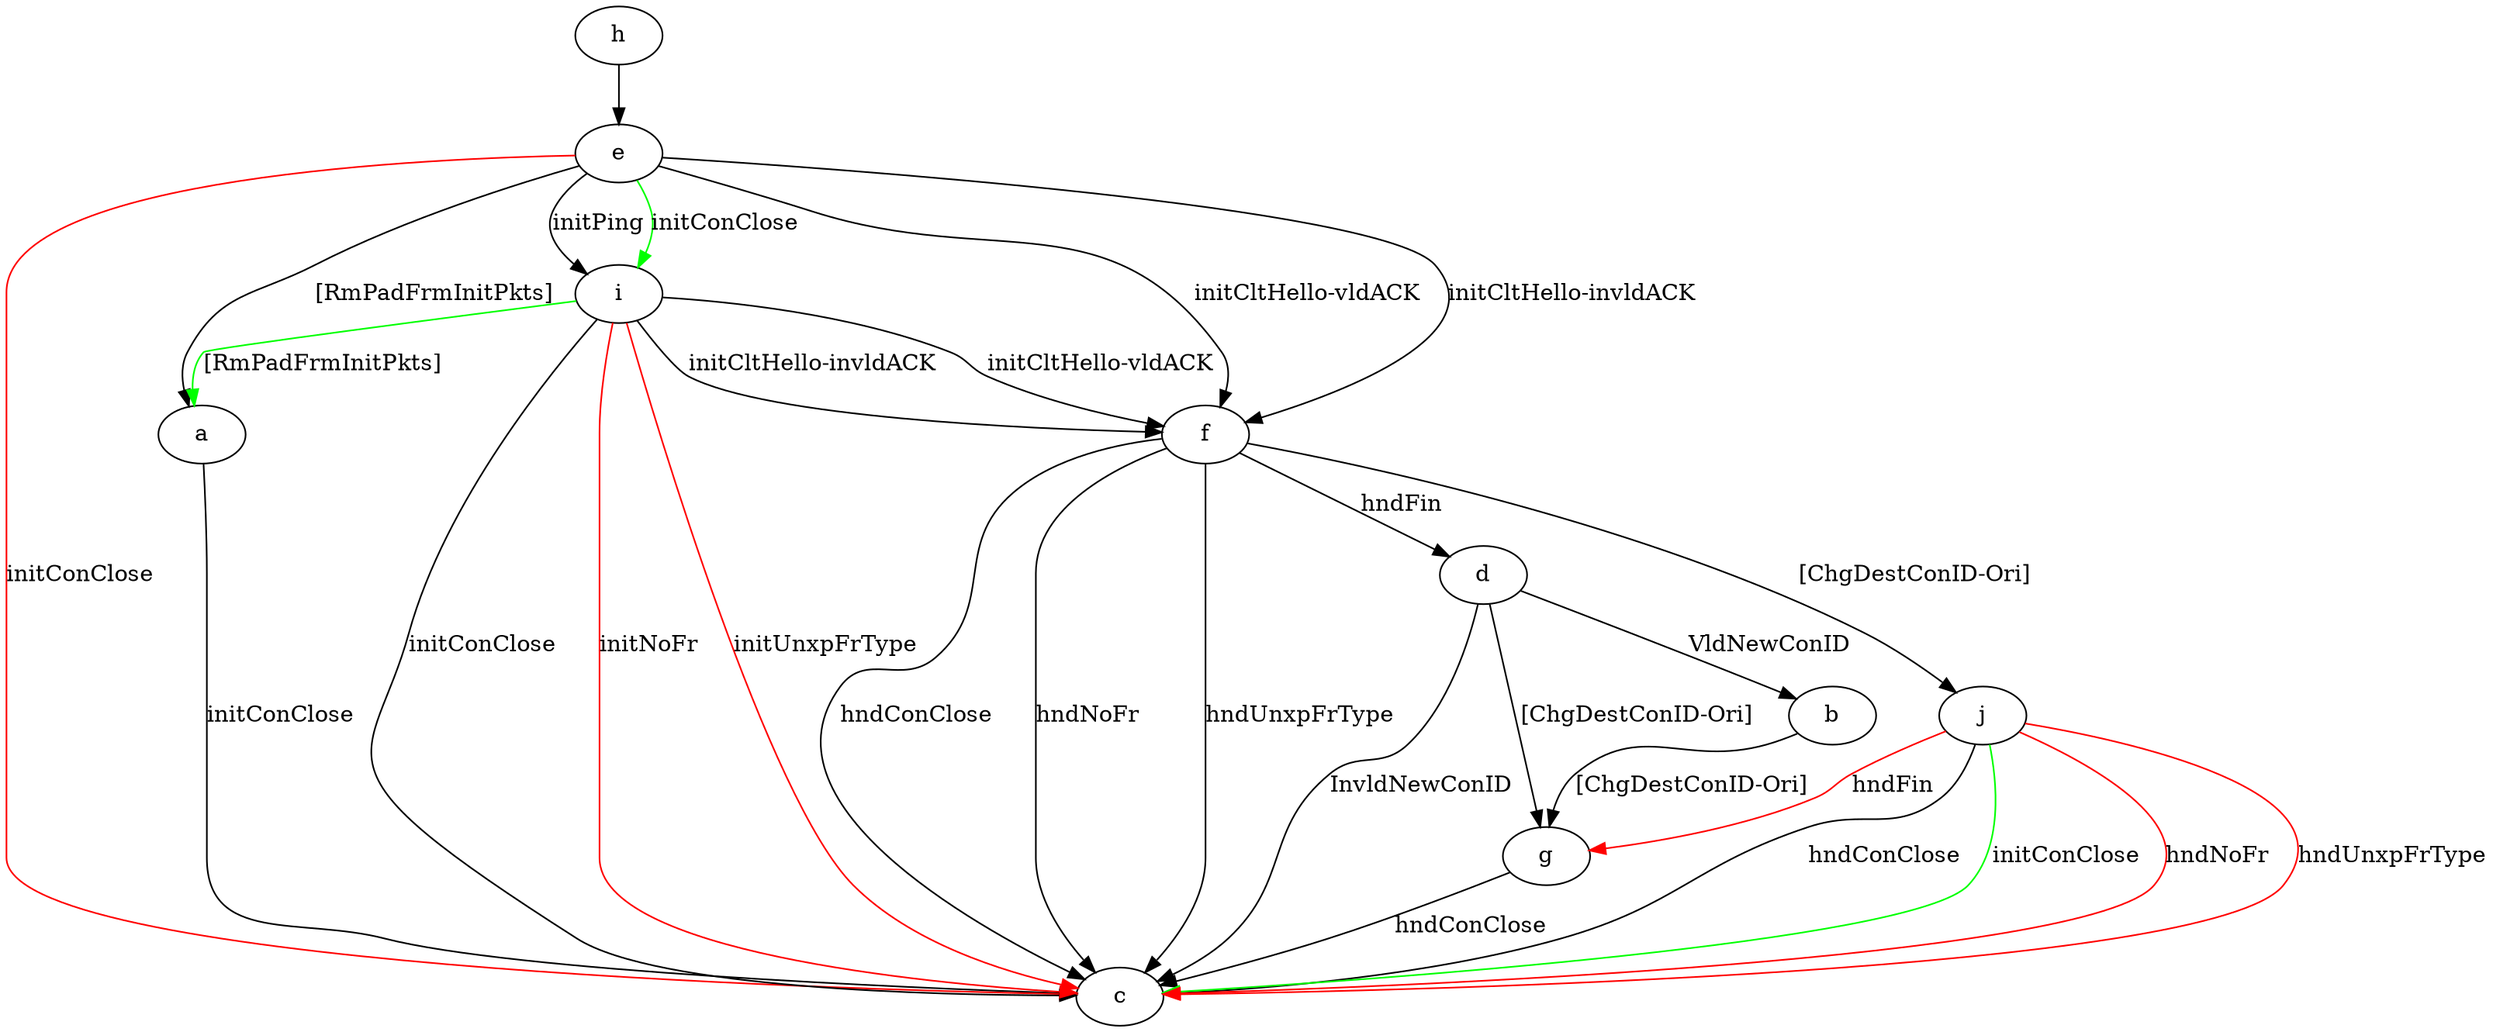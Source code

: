 digraph "" {
	a -> c	[key=0,
		label="initConClose "];
	b -> g	[key=0,
		label="[ChgDestConID-Ori] "];
	d -> b	[key=0,
		label="VldNewConID "];
	d -> c	[key=0,
		label="InvldNewConID "];
	d -> g	[key=0,
		label="[ChgDestConID-Ori] "];
	e -> a	[key=0,
		label="[RmPadFrmInitPkts] "];
	e -> c	[key=0,
		color=red,
		label="initConClose "];
	e -> f	[key=0,
		label="initCltHello-vldACK "];
	e -> f	[key=1,
		label="initCltHello-invldACK "];
	e -> i	[key=0,
		label="initPing "];
	e -> i	[key=1,
		color=green,
		label="initConClose "];
	f -> c	[key=0,
		label="hndConClose "];
	f -> c	[key=1,
		label="hndNoFr "];
	f -> c	[key=2,
		label="hndUnxpFrType "];
	f -> d	[key=0,
		label="hndFin "];
	f -> j	[key=0,
		label="[ChgDestConID-Ori] "];
	g -> c	[key=0,
		label="hndConClose "];
	h -> e	[key=0];
	i -> a	[key=0,
		color=green,
		label="[RmPadFrmInitPkts] "];
	i -> c	[key=0,
		label="initConClose "];
	i -> c	[key=1,
		color=red,
		label="initNoFr "];
	i -> c	[key=2,
		color=red,
		label="initUnxpFrType "];
	i -> f	[key=0,
		label="initCltHello-vldACK "];
	i -> f	[key=1,
		label="initCltHello-invldACK "];
	j -> c	[key=0,
		label="hndConClose "];
	j -> c	[key=1,
		color=green,
		label="initConClose "];
	j -> c	[key=2,
		color=red,
		label="hndNoFr "];
	j -> c	[key=3,
		color=red,
		label="hndUnxpFrType "];
	j -> g	[key=0,
		color=red,
		label="hndFin "];
}
